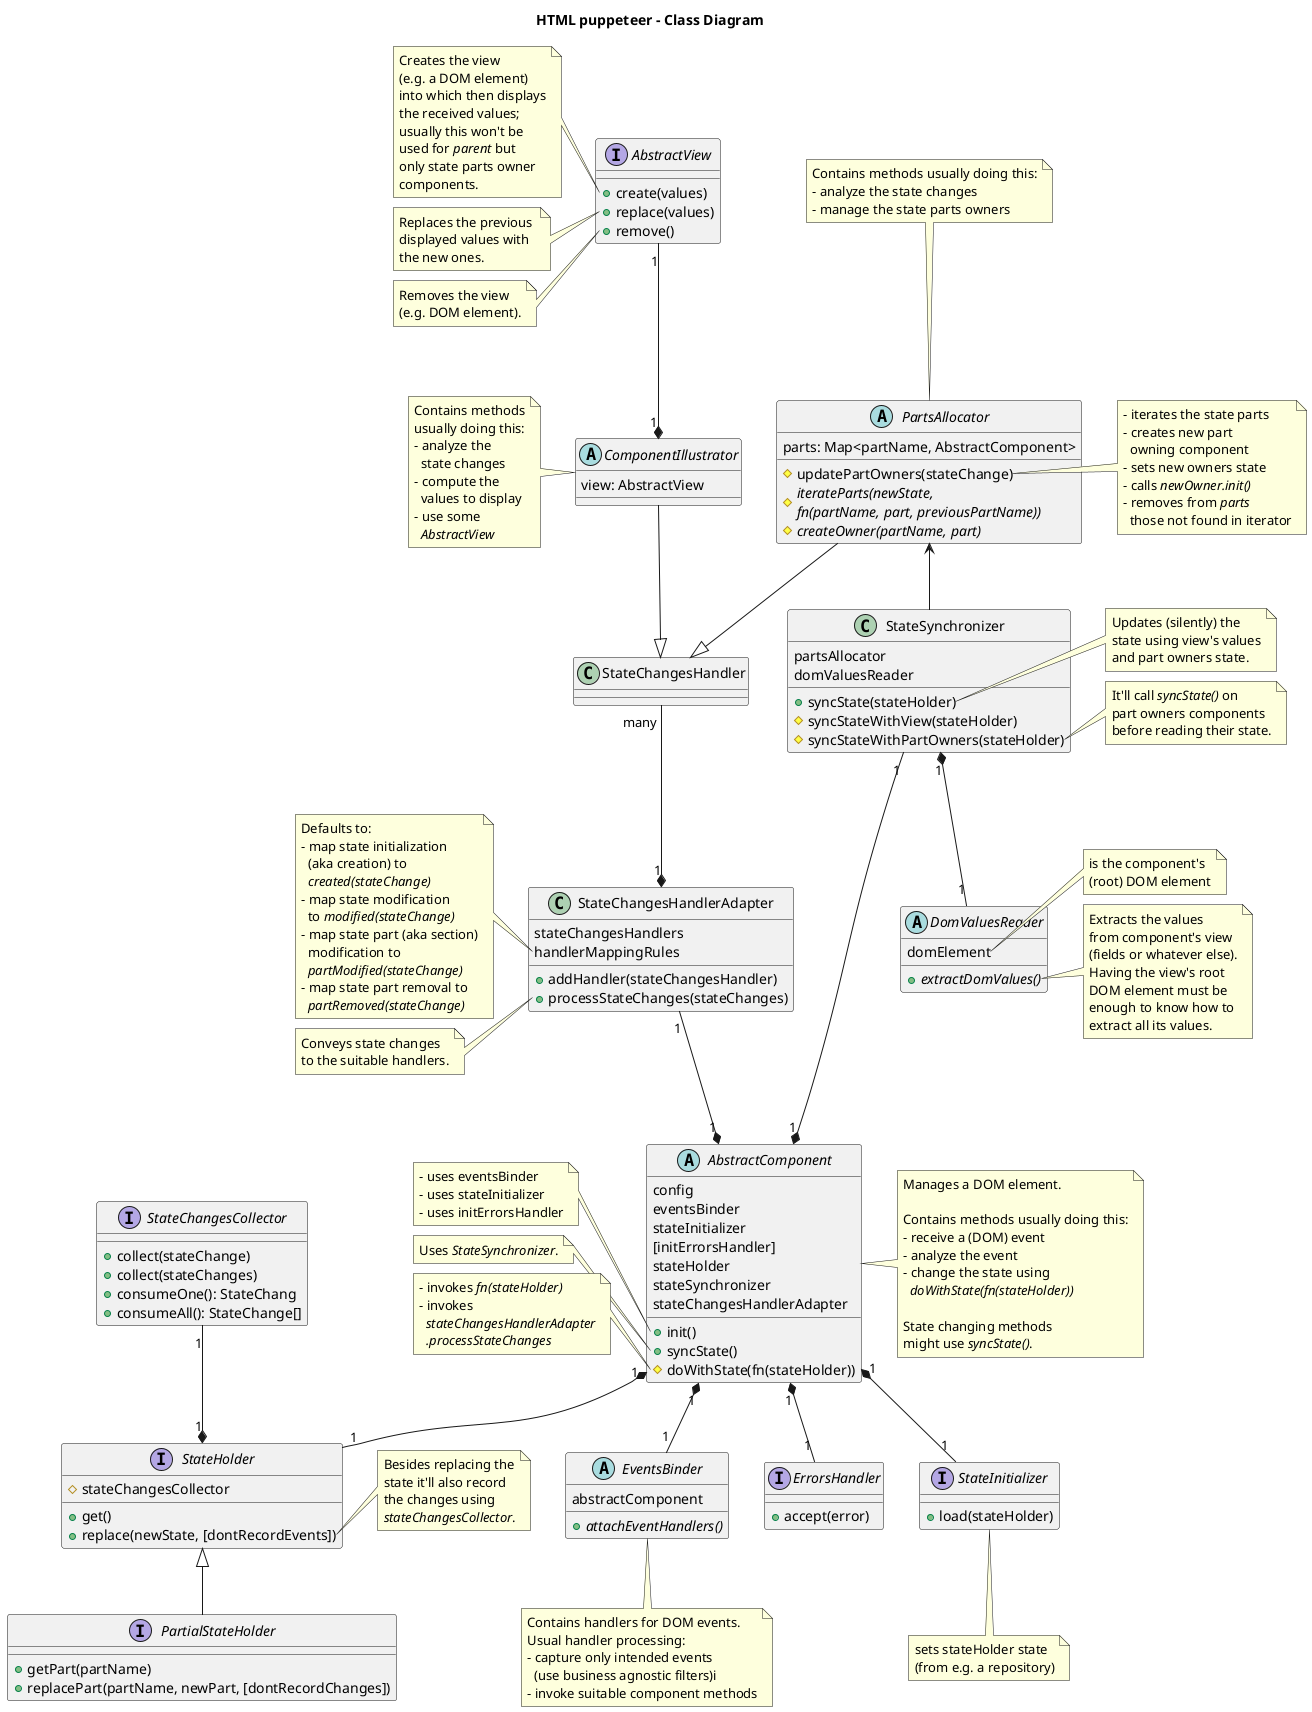@startuml

title HTML puppeteer - Class Diagram

abstract EventsBinder {
abstractComponent
{abstract}+attachEventHandlers()
}

note bottom of EventsBinder
Contains handlers for DOM events. 
Usual handler processing:
- capture only intended events
  (use business agnostic filters)i
- invoke suitable component methods
end note

abstract AbstractComponent {
config
eventsBinder
stateInitializer
[initErrorsHandler]
stateHolder
stateSynchronizer
stateChangesHandlerAdapter
+init()
+syncState()
#doWithState(fn(stateHolder))
}

note right of AbstractComponent
Manages a DOM element.

Contains methods usually doing this:
- receive a (DOM) event
- analyze the event
- change the state using
  <i>doWithState(fn(stateHolder))</i>

State changing methods
might use <i>syncState()</i>.
end note

/'State changing methods might
use <i>syncStateWithView()</i> and/or 
<i>PartsAllocator.getStateParts()</i>.
end note'/

/'note left of AbstractComponent::constructor
<i>config</i> parameter is used
to set/initialize any field.

If too complex <i>config</i> could
actually be a <i>configurer</i> class.

An important <i>config</i> attribute
is the component's DOM element
which usually will already exist.
end note'/

/'note left of AbstractComponent::domElement
Is the component's DOM element
which for parent/root components
will usually already exist.
Part owner components on the
other hand should be able to
create and identify it by only
using the state; e.g. dom 
element's id could be <i>partName</i>.
end note'/

note left of AbstractComponent::"init()"
- uses eventsBinder
- uses stateInitializer
- uses initErrorsHandler
end note

note left of AbstractComponent::syncState
Uses <i>StateSynchronizer</i>.
end note

note left of AbstractComponent::doWithState
- invokes <i>fn(stateHolder)</i>
- invokes
  <i>stateChangesHandlerAdapter</i>
  <i>.processStateChanges</i>
end note

class StateSynchronizer {
partsAllocator
domValuesReader
+syncState(stateHolder)
#syncStateWithView(stateHolder)
#syncStateWithPartOwners(stateHolder)
}

note right of StateSynchronizer::syncState
Updates (silently) the
state using view's values
and part owners state.
end note

note right of StateSynchronizer::syncStateWithPartOwners
It'll call <i>syncState()</i> on
part owners components
before reading their state.
end note

interface ErrorsHandler {
+accept(error)
}

abstract PartsAllocator {
parts: Map<partName, AbstractComponent>
#updatePartOwners(stateChange)
#{abstract}iterateParts(newState, \nfn(partName, part, previousPartName))
#{abstract}createOwner(partName, part)
}

note right of PartsAllocator::updatePartOwners
- iterates the state parts
- creates new part
  owning component
- sets new owners state
- calls <i>newOwner.init()</i>
- removes from <i>parts</i>
  those not found in iterator
end note

note top of PartsAllocator
Contains methods usually doing this:
- analyze the state changes
- manage the state parts owners
end note

interface AbstractView {
+create(values)
+replace(values)
+remove()
}

note left of AbstractView::create
Creates the view
(e.g. a DOM element)
into which then displays
the received values;
usually this won't be 
used for <i>parent</i> but
only state parts owner
components.
end note

note left of AbstractView::replace
Replaces the previous 
displayed values with 
the new ones.
end note

note left of AbstractView::remove
Removes the view
(e.g. DOM element).
end note

interface StateInitializer {
+load(stateHolder)
}

note bottom of StateInitializer
sets stateHolder state
(from e.g. a repository)
end note

interface StateChangesCollector {
+collect(stateChange)
+collect(stateChanges)
+consumeOne(): StateChang
+consumeAll(): StateChange[]
}

interface StateHolder {
+get()
+replace(newState, [dontRecordEvents])
#stateChangesCollector
}

note right of StateHolder::replace
Besides replacing the
state it'll also record
the changes using
<i>stateChangesCollector</i>.
end note

interface PartialStateHolder {
+getPart(partName)
+replacePart(partName, newPart, [dontRecordChanges])
}

class StateChangesHandlerAdapter {
stateChangesHandlers
handlerMappingRules
+addHandler(stateChangesHandler)
+processStateChanges(stateChanges)
}

note left of StateChangesHandlerAdapter::handlerMappingRules
Defaults to:
- map state initialization
  (aka creation) to 
  <i>created(stateChange)</i>
- map state modification
  to <i>modified(stateChange)</i>
- map state part (aka section)
  modification to
  <i>partModified(stateChange)</i>
- map state part removal to
  <i>partRemoved(stateChange)</i>
end note

note left of StateChangesHandlerAdapter::processStateChanges
Conveys state changes
to the suitable handlers.
end note

class StateChangesHandler

abstract ComponentIllustrator {
view: AbstractView
}

note left of ComponentIllustrator
Contains methods
usually doing this:
- analyze the
  state changes
- compute the
  values to display
- use some
  <i>AbstractView</i>
end note

abstract DomValuesReader {
domElement
{abstract}+extractDomValues()
}

note right of DomValuesReader::domElement
is the component's
(root) DOM element
end note

note right of DomValuesReader::extractDomValues
Extracts the values
from component's view
(fields or whatever else).
Having the view's root 
DOM element must be
enough to know how to 
extract all its values.
end note

AbstractComponent "1" *-down- "1" EventsBinder
AbstractComponent "1" *-down- "1" StateHolder
AbstractComponent "1" *-down- "1" StateInitializer
AbstractComponent "1" *-up- "1" StateChangesHandlerAdapter
StateChangesHandlerAdapter "1" *-up- "many" StateChangesHandler
ComponentIllustrator "1" *-up- "1" AbstractView
StateChangesHandler <|-up- PartsAllocator
'StateChangesHandler -up-{ AbstractView : might use
'DomValuesReader "1" *-up- "1" AbstractView
StateSynchronizer "1" *-down- "1" DomValuesReader
StateSynchronizer -up-> PartsAllocator
AbstractComponent "1" *-up- "1" StateSynchronizer
AbstractComponent "1" *-down- "1" ErrorsHandler
'AbstractComponent "1" *-right- "1" PartsAllocator
PartialStateHolder -up-|> StateHolder
StateHolder "1" *-up- "1" StateChangesCollector
ComponentIllustrator --|> StateChangesHandler
'PartsAllocator -down-> StateHolder

/'note as setElement
<i>domElement</i> 
is the component's
(root) DOM element
end note

ComponentIllustrator .. setElement
setElement .. DomValuesReader'/

@enduml